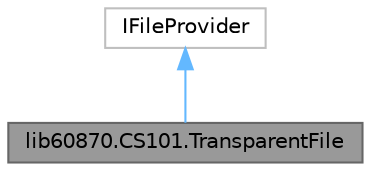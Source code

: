 digraph "lib60870.CS101.TransparentFile"
{
 // LATEX_PDF_SIZE
  bgcolor="transparent";
  edge [fontname=Helvetica,fontsize=10,labelfontname=Helvetica,labelfontsize=10];
  node [fontname=Helvetica,fontsize=10,shape=box,height=0.2,width=0.4];
  Node1 [id="Node000001",label="lib60870.CS101.TransparentFile",height=0.2,width=0.4,color="gray40", fillcolor="grey60", style="filled", fontcolor="black",tooltip="Simple implementation of IFileProvider that can be used to provide transparent files...."];
  Node2 -> Node1 [id="edge1_Node000001_Node000002",dir="back",color="steelblue1",style="solid",tooltip=" "];
  Node2 [id="Node000002",label="IFileProvider",height=0.2,width=0.4,color="grey75", fillcolor="white", style="filled",URL="$interfacelib60870_1_1_c_s101_1_1_i_file_provider.html",tooltip=" "];
}
